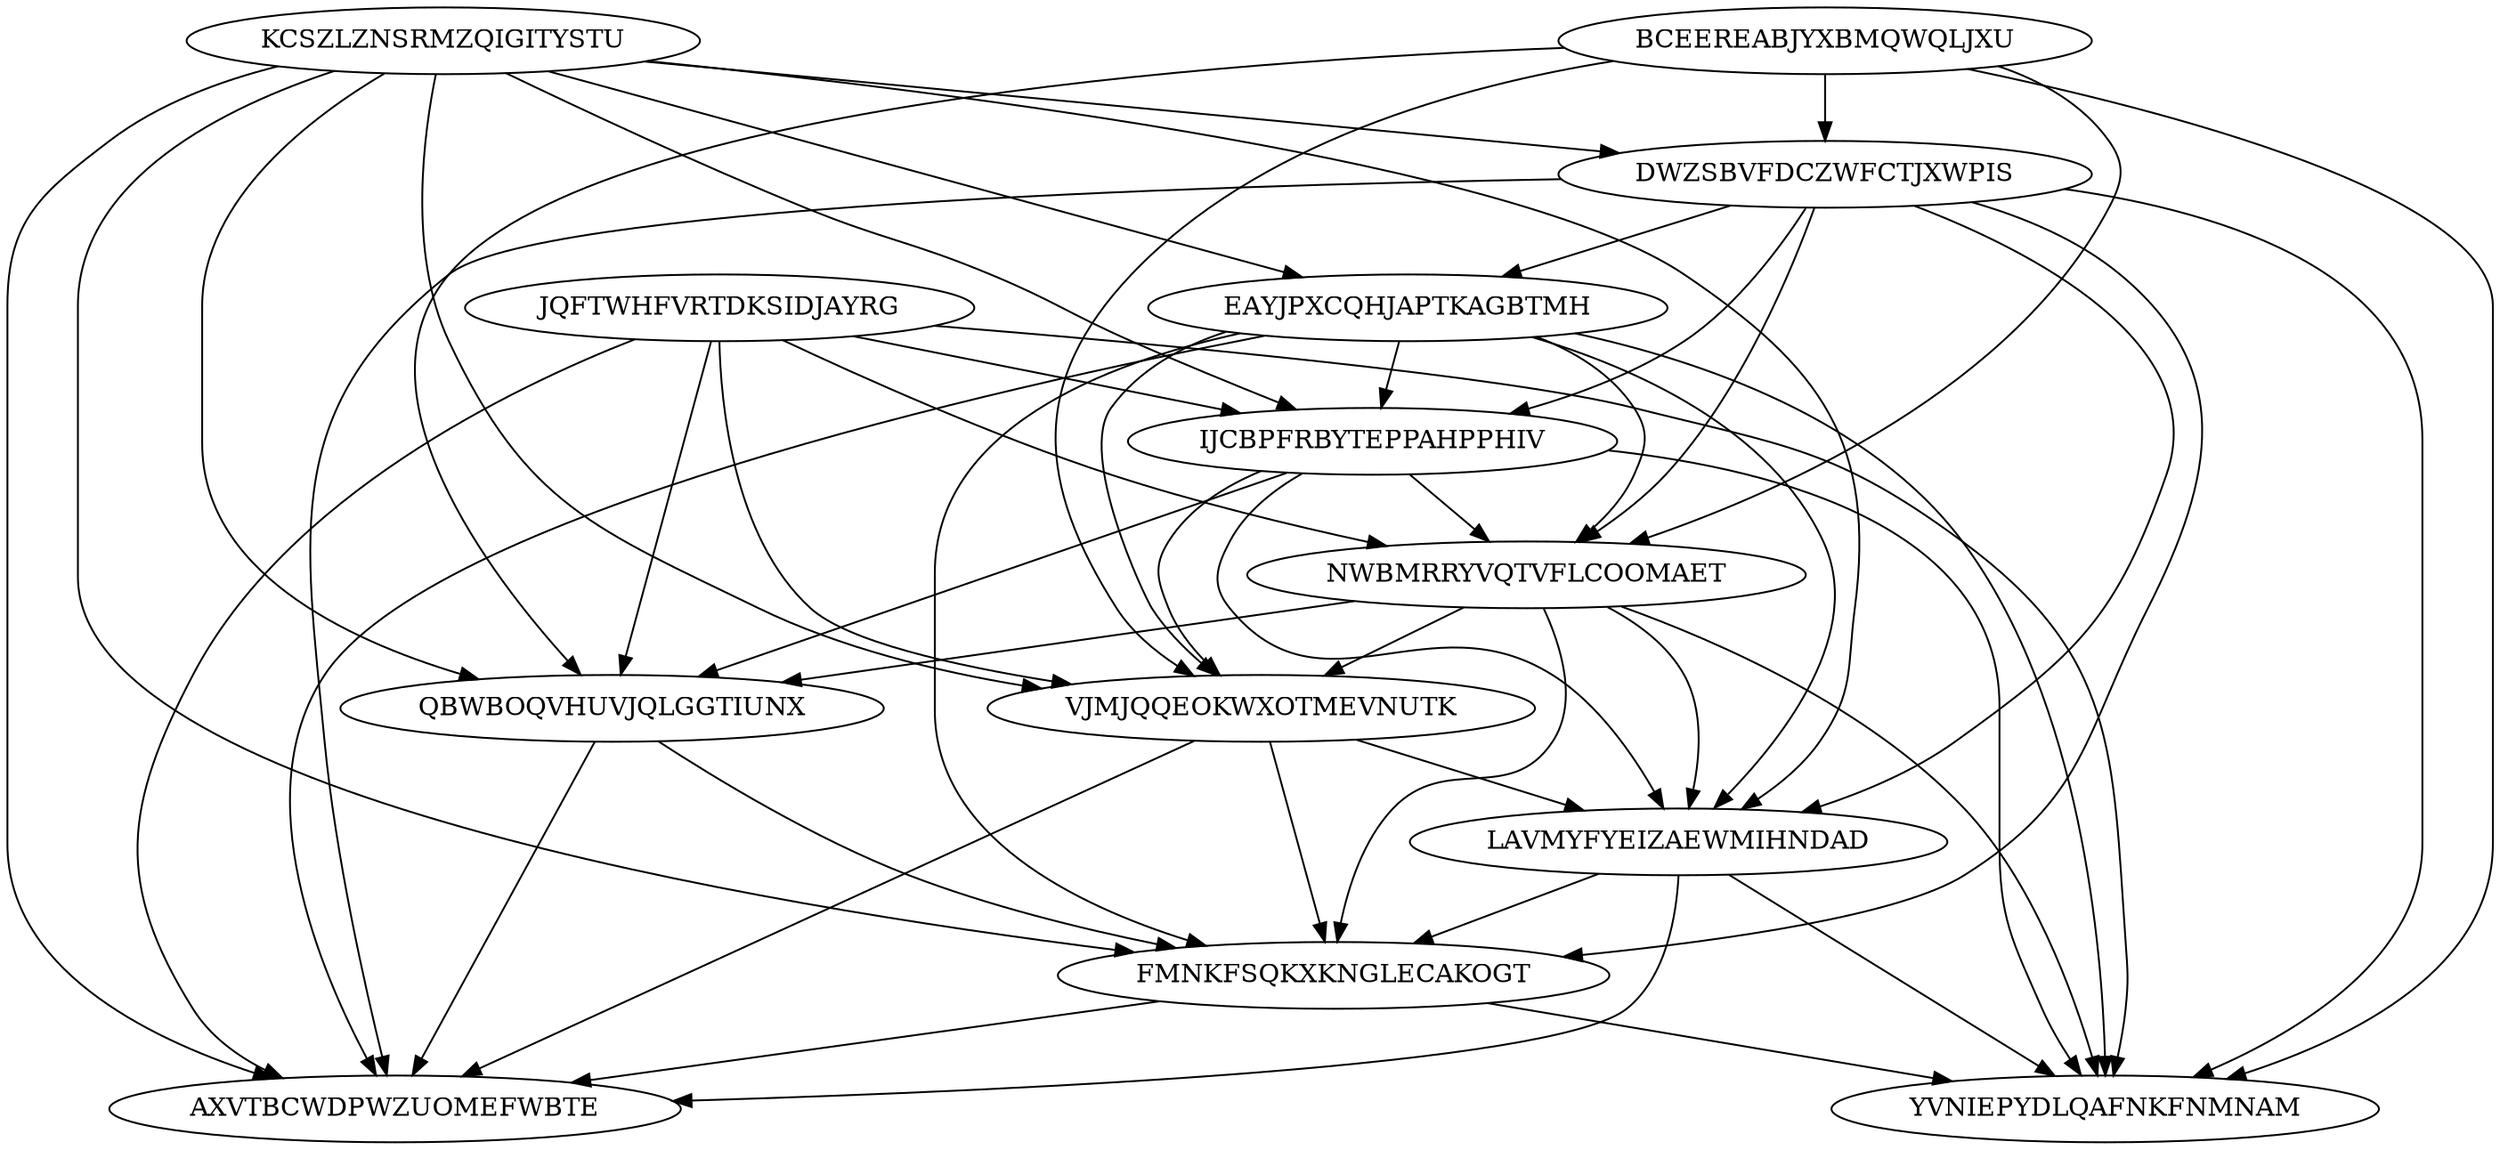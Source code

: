 digraph N13M53 {
	KCSZLZNSRMZQIGITYSTU	[Weight=14];
	BCEEREABJYXBMQWQLJXU	[Weight=18];
	DWZSBVFDCZWFCTJXWPIS	[Weight=12];
	JQFTWHFVRTDKSIDJAYRG	[Weight=19];
	EAYJPXCQHJAPTKAGBTMH	[Weight=17];
	IJCBPFRBYTEPPAHPPHIV	[Weight=14];
	NWBMRRYVQTVFLCOOMAET	[Weight=18];
	QBWBOQVHUVJQLGGTIUNX	[Weight=17];
	VJMJQQEOKWXOTMEVNUTK	[Weight=15];
	LAVMYFYEIZAEWMIHNDAD	[Weight=18];
	FMNKFSQKXKNGLECAKOGT	[Weight=14];
	AXVTBCWDPWZUOMEFWBTE	[Weight=12];
	YVNIEPYDLQAFNKFNMNAM	[Weight=18];
	EAYJPXCQHJAPTKAGBTMH -> LAVMYFYEIZAEWMIHNDAD [Weight=10];
	JQFTWHFVRTDKSIDJAYRG -> VJMJQQEOKWXOTMEVNUTK [Weight=20];
	QBWBOQVHUVJQLGGTIUNX -> FMNKFSQKXKNGLECAKOGT [Weight=20];
	NWBMRRYVQTVFLCOOMAET -> FMNKFSQKXKNGLECAKOGT [Weight=12];
	NWBMRRYVQTVFLCOOMAET -> LAVMYFYEIZAEWMIHNDAD [Weight=17];
	EAYJPXCQHJAPTKAGBTMH -> VJMJQQEOKWXOTMEVNUTK [Weight=17];
	NWBMRRYVQTVFLCOOMAET -> YVNIEPYDLQAFNKFNMNAM [Weight=19];
	JQFTWHFVRTDKSIDJAYRG -> NWBMRRYVQTVFLCOOMAET [Weight=12];
	VJMJQQEOKWXOTMEVNUTK -> LAVMYFYEIZAEWMIHNDAD [Weight=14];
	JQFTWHFVRTDKSIDJAYRG -> IJCBPFRBYTEPPAHPPHIV [Weight=20];
	KCSZLZNSRMZQIGITYSTU -> QBWBOQVHUVJQLGGTIUNX [Weight=19];
	DWZSBVFDCZWFCTJXWPIS -> AXVTBCWDPWZUOMEFWBTE [Weight=15];
	BCEEREABJYXBMQWQLJXU -> QBWBOQVHUVJQLGGTIUNX [Weight=20];
	BCEEREABJYXBMQWQLJXU -> VJMJQQEOKWXOTMEVNUTK [Weight=10];
	DWZSBVFDCZWFCTJXWPIS -> LAVMYFYEIZAEWMIHNDAD [Weight=15];
	EAYJPXCQHJAPTKAGBTMH -> AXVTBCWDPWZUOMEFWBTE [Weight=15];
	EAYJPXCQHJAPTKAGBTMH -> IJCBPFRBYTEPPAHPPHIV [Weight=10];
	KCSZLZNSRMZQIGITYSTU -> VJMJQQEOKWXOTMEVNUTK [Weight=13];
	KCSZLZNSRMZQIGITYSTU -> AXVTBCWDPWZUOMEFWBTE [Weight=16];
	EAYJPXCQHJAPTKAGBTMH -> NWBMRRYVQTVFLCOOMAET [Weight=18];
	KCSZLZNSRMZQIGITYSTU -> DWZSBVFDCZWFCTJXWPIS [Weight=16];
	JQFTWHFVRTDKSIDJAYRG -> AXVTBCWDPWZUOMEFWBTE [Weight=16];
	DWZSBVFDCZWFCTJXWPIS -> EAYJPXCQHJAPTKAGBTMH [Weight=12];
	KCSZLZNSRMZQIGITYSTU -> IJCBPFRBYTEPPAHPPHIV [Weight=15];
	FMNKFSQKXKNGLECAKOGT -> AXVTBCWDPWZUOMEFWBTE [Weight=15];
	VJMJQQEOKWXOTMEVNUTK -> FMNKFSQKXKNGLECAKOGT [Weight=15];
	BCEEREABJYXBMQWQLJXU -> NWBMRRYVQTVFLCOOMAET [Weight=13];
	NWBMRRYVQTVFLCOOMAET -> VJMJQQEOKWXOTMEVNUTK [Weight=20];
	VJMJQQEOKWXOTMEVNUTK -> AXVTBCWDPWZUOMEFWBTE [Weight=13];
	LAVMYFYEIZAEWMIHNDAD -> AXVTBCWDPWZUOMEFWBTE [Weight=20];
	LAVMYFYEIZAEWMIHNDAD -> FMNKFSQKXKNGLECAKOGT [Weight=19];
	FMNKFSQKXKNGLECAKOGT -> YVNIEPYDLQAFNKFNMNAM [Weight=20];
	JQFTWHFVRTDKSIDJAYRG -> YVNIEPYDLQAFNKFNMNAM [Weight=12];
	KCSZLZNSRMZQIGITYSTU -> FMNKFSQKXKNGLECAKOGT [Weight=17];
	NWBMRRYVQTVFLCOOMAET -> QBWBOQVHUVJQLGGTIUNX [Weight=11];
	EAYJPXCQHJAPTKAGBTMH -> YVNIEPYDLQAFNKFNMNAM [Weight=15];
	BCEEREABJYXBMQWQLJXU -> DWZSBVFDCZWFCTJXWPIS [Weight=10];
	DWZSBVFDCZWFCTJXWPIS -> FMNKFSQKXKNGLECAKOGT [Weight=12];
	JQFTWHFVRTDKSIDJAYRG -> QBWBOQVHUVJQLGGTIUNX [Weight=10];
	DWZSBVFDCZWFCTJXWPIS -> IJCBPFRBYTEPPAHPPHIV [Weight=19];
	IJCBPFRBYTEPPAHPPHIV -> YVNIEPYDLQAFNKFNMNAM [Weight=14];
	KCSZLZNSRMZQIGITYSTU -> LAVMYFYEIZAEWMIHNDAD [Weight=19];
	BCEEREABJYXBMQWQLJXU -> YVNIEPYDLQAFNKFNMNAM [Weight=17];
	IJCBPFRBYTEPPAHPPHIV -> VJMJQQEOKWXOTMEVNUTK [Weight=17];
	IJCBPFRBYTEPPAHPPHIV -> NWBMRRYVQTVFLCOOMAET [Weight=18];
	DWZSBVFDCZWFCTJXWPIS -> NWBMRRYVQTVFLCOOMAET [Weight=20];
	KCSZLZNSRMZQIGITYSTU -> EAYJPXCQHJAPTKAGBTMH [Weight=10];
	IJCBPFRBYTEPPAHPPHIV -> LAVMYFYEIZAEWMIHNDAD [Weight=20];
	EAYJPXCQHJAPTKAGBTMH -> FMNKFSQKXKNGLECAKOGT [Weight=13];
	LAVMYFYEIZAEWMIHNDAD -> YVNIEPYDLQAFNKFNMNAM [Weight=18];
	DWZSBVFDCZWFCTJXWPIS -> YVNIEPYDLQAFNKFNMNAM [Weight=10];
	QBWBOQVHUVJQLGGTIUNX -> AXVTBCWDPWZUOMEFWBTE [Weight=13];
	IJCBPFRBYTEPPAHPPHIV -> QBWBOQVHUVJQLGGTIUNX [Weight=19];
}
